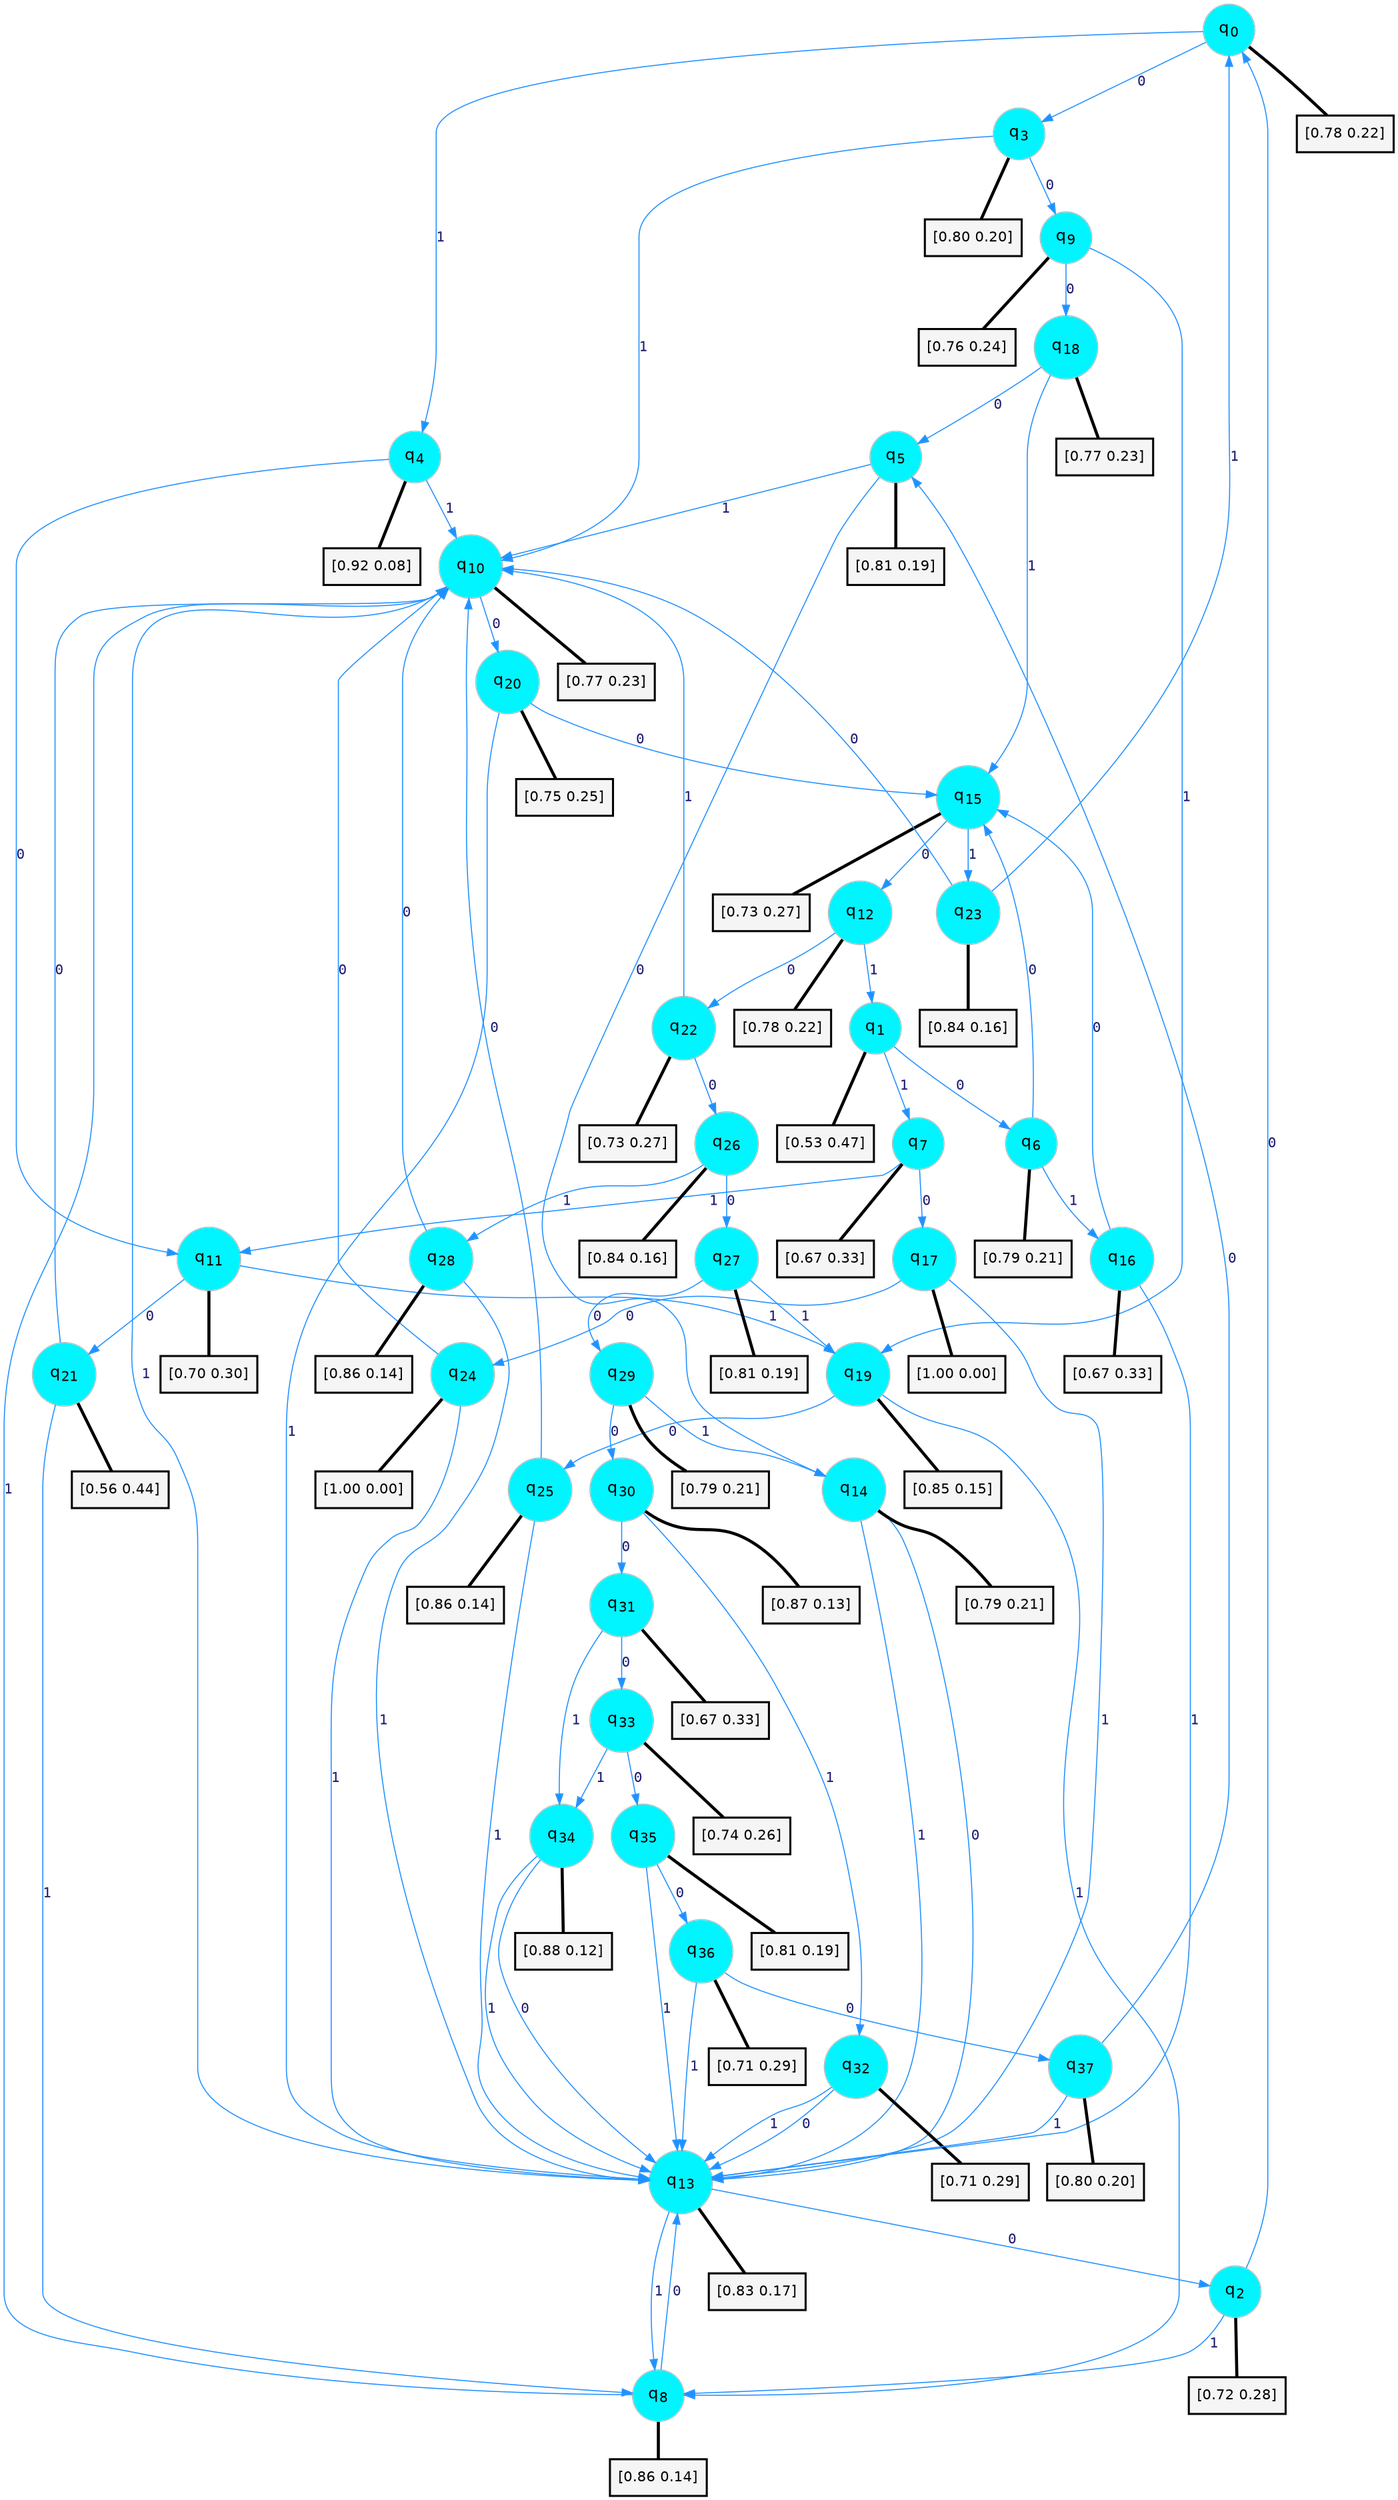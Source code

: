 digraph G {
graph [
bgcolor=transparent, dpi=300, rankdir=TD, size="40,25"];
node [
color=gray, fillcolor=turquoise1, fontcolor=black, fontname=Helvetica, fontsize=16, fontweight=bold, shape=circle, style=filled];
edge [
arrowsize=1, color=dodgerblue1, fontcolor=midnightblue, fontname=courier, fontweight=bold, penwidth=1, style=solid, weight=20];
0[label=<q<SUB>0</SUB>>];
1[label=<q<SUB>1</SUB>>];
2[label=<q<SUB>2</SUB>>];
3[label=<q<SUB>3</SUB>>];
4[label=<q<SUB>4</SUB>>];
5[label=<q<SUB>5</SUB>>];
6[label=<q<SUB>6</SUB>>];
7[label=<q<SUB>7</SUB>>];
8[label=<q<SUB>8</SUB>>];
9[label=<q<SUB>9</SUB>>];
10[label=<q<SUB>10</SUB>>];
11[label=<q<SUB>11</SUB>>];
12[label=<q<SUB>12</SUB>>];
13[label=<q<SUB>13</SUB>>];
14[label=<q<SUB>14</SUB>>];
15[label=<q<SUB>15</SUB>>];
16[label=<q<SUB>16</SUB>>];
17[label=<q<SUB>17</SUB>>];
18[label=<q<SUB>18</SUB>>];
19[label=<q<SUB>19</SUB>>];
20[label=<q<SUB>20</SUB>>];
21[label=<q<SUB>21</SUB>>];
22[label=<q<SUB>22</SUB>>];
23[label=<q<SUB>23</SUB>>];
24[label=<q<SUB>24</SUB>>];
25[label=<q<SUB>25</SUB>>];
26[label=<q<SUB>26</SUB>>];
27[label=<q<SUB>27</SUB>>];
28[label=<q<SUB>28</SUB>>];
29[label=<q<SUB>29</SUB>>];
30[label=<q<SUB>30</SUB>>];
31[label=<q<SUB>31</SUB>>];
32[label=<q<SUB>32</SUB>>];
33[label=<q<SUB>33</SUB>>];
34[label=<q<SUB>34</SUB>>];
35[label=<q<SUB>35</SUB>>];
36[label=<q<SUB>36</SUB>>];
37[label=<q<SUB>37</SUB>>];
38[label="[0.78 0.22]", shape=box,fontcolor=black, fontname=Helvetica, fontsize=14, penwidth=2, fillcolor=whitesmoke,color=black];
39[label="[0.53 0.47]", shape=box,fontcolor=black, fontname=Helvetica, fontsize=14, penwidth=2, fillcolor=whitesmoke,color=black];
40[label="[0.72 0.28]", shape=box,fontcolor=black, fontname=Helvetica, fontsize=14, penwidth=2, fillcolor=whitesmoke,color=black];
41[label="[0.80 0.20]", shape=box,fontcolor=black, fontname=Helvetica, fontsize=14, penwidth=2, fillcolor=whitesmoke,color=black];
42[label="[0.92 0.08]", shape=box,fontcolor=black, fontname=Helvetica, fontsize=14, penwidth=2, fillcolor=whitesmoke,color=black];
43[label="[0.81 0.19]", shape=box,fontcolor=black, fontname=Helvetica, fontsize=14, penwidth=2, fillcolor=whitesmoke,color=black];
44[label="[0.79 0.21]", shape=box,fontcolor=black, fontname=Helvetica, fontsize=14, penwidth=2, fillcolor=whitesmoke,color=black];
45[label="[0.67 0.33]", shape=box,fontcolor=black, fontname=Helvetica, fontsize=14, penwidth=2, fillcolor=whitesmoke,color=black];
46[label="[0.86 0.14]", shape=box,fontcolor=black, fontname=Helvetica, fontsize=14, penwidth=2, fillcolor=whitesmoke,color=black];
47[label="[0.76 0.24]", shape=box,fontcolor=black, fontname=Helvetica, fontsize=14, penwidth=2, fillcolor=whitesmoke,color=black];
48[label="[0.77 0.23]", shape=box,fontcolor=black, fontname=Helvetica, fontsize=14, penwidth=2, fillcolor=whitesmoke,color=black];
49[label="[0.70 0.30]", shape=box,fontcolor=black, fontname=Helvetica, fontsize=14, penwidth=2, fillcolor=whitesmoke,color=black];
50[label="[0.78 0.22]", shape=box,fontcolor=black, fontname=Helvetica, fontsize=14, penwidth=2, fillcolor=whitesmoke,color=black];
51[label="[0.83 0.17]", shape=box,fontcolor=black, fontname=Helvetica, fontsize=14, penwidth=2, fillcolor=whitesmoke,color=black];
52[label="[0.79 0.21]", shape=box,fontcolor=black, fontname=Helvetica, fontsize=14, penwidth=2, fillcolor=whitesmoke,color=black];
53[label="[0.73 0.27]", shape=box,fontcolor=black, fontname=Helvetica, fontsize=14, penwidth=2, fillcolor=whitesmoke,color=black];
54[label="[0.67 0.33]", shape=box,fontcolor=black, fontname=Helvetica, fontsize=14, penwidth=2, fillcolor=whitesmoke,color=black];
55[label="[1.00 0.00]", shape=box,fontcolor=black, fontname=Helvetica, fontsize=14, penwidth=2, fillcolor=whitesmoke,color=black];
56[label="[0.77 0.23]", shape=box,fontcolor=black, fontname=Helvetica, fontsize=14, penwidth=2, fillcolor=whitesmoke,color=black];
57[label="[0.85 0.15]", shape=box,fontcolor=black, fontname=Helvetica, fontsize=14, penwidth=2, fillcolor=whitesmoke,color=black];
58[label="[0.75 0.25]", shape=box,fontcolor=black, fontname=Helvetica, fontsize=14, penwidth=2, fillcolor=whitesmoke,color=black];
59[label="[0.56 0.44]", shape=box,fontcolor=black, fontname=Helvetica, fontsize=14, penwidth=2, fillcolor=whitesmoke,color=black];
60[label="[0.73 0.27]", shape=box,fontcolor=black, fontname=Helvetica, fontsize=14, penwidth=2, fillcolor=whitesmoke,color=black];
61[label="[0.84 0.16]", shape=box,fontcolor=black, fontname=Helvetica, fontsize=14, penwidth=2, fillcolor=whitesmoke,color=black];
62[label="[1.00 0.00]", shape=box,fontcolor=black, fontname=Helvetica, fontsize=14, penwidth=2, fillcolor=whitesmoke,color=black];
63[label="[0.86 0.14]", shape=box,fontcolor=black, fontname=Helvetica, fontsize=14, penwidth=2, fillcolor=whitesmoke,color=black];
64[label="[0.84 0.16]", shape=box,fontcolor=black, fontname=Helvetica, fontsize=14, penwidth=2, fillcolor=whitesmoke,color=black];
65[label="[0.81 0.19]", shape=box,fontcolor=black, fontname=Helvetica, fontsize=14, penwidth=2, fillcolor=whitesmoke,color=black];
66[label="[0.86 0.14]", shape=box,fontcolor=black, fontname=Helvetica, fontsize=14, penwidth=2, fillcolor=whitesmoke,color=black];
67[label="[0.79 0.21]", shape=box,fontcolor=black, fontname=Helvetica, fontsize=14, penwidth=2, fillcolor=whitesmoke,color=black];
68[label="[0.87 0.13]", shape=box,fontcolor=black, fontname=Helvetica, fontsize=14, penwidth=2, fillcolor=whitesmoke,color=black];
69[label="[0.67 0.33]", shape=box,fontcolor=black, fontname=Helvetica, fontsize=14, penwidth=2, fillcolor=whitesmoke,color=black];
70[label="[0.71 0.29]", shape=box,fontcolor=black, fontname=Helvetica, fontsize=14, penwidth=2, fillcolor=whitesmoke,color=black];
71[label="[0.74 0.26]", shape=box,fontcolor=black, fontname=Helvetica, fontsize=14, penwidth=2, fillcolor=whitesmoke,color=black];
72[label="[0.88 0.12]", shape=box,fontcolor=black, fontname=Helvetica, fontsize=14, penwidth=2, fillcolor=whitesmoke,color=black];
73[label="[0.81 0.19]", shape=box,fontcolor=black, fontname=Helvetica, fontsize=14, penwidth=2, fillcolor=whitesmoke,color=black];
74[label="[0.71 0.29]", shape=box,fontcolor=black, fontname=Helvetica, fontsize=14, penwidth=2, fillcolor=whitesmoke,color=black];
75[label="[0.80 0.20]", shape=box,fontcolor=black, fontname=Helvetica, fontsize=14, penwidth=2, fillcolor=whitesmoke,color=black];
0->3 [label=0];
0->4 [label=1];
0->38 [arrowhead=none, penwidth=3,color=black];
1->6 [label=0];
1->7 [label=1];
1->39 [arrowhead=none, penwidth=3,color=black];
2->0 [label=0];
2->8 [label=1];
2->40 [arrowhead=none, penwidth=3,color=black];
3->9 [label=0];
3->10 [label=1];
3->41 [arrowhead=none, penwidth=3,color=black];
4->11 [label=0];
4->10 [label=1];
4->42 [arrowhead=none, penwidth=3,color=black];
5->14 [label=0];
5->10 [label=1];
5->43 [arrowhead=none, penwidth=3,color=black];
6->15 [label=0];
6->16 [label=1];
6->44 [arrowhead=none, penwidth=3,color=black];
7->17 [label=0];
7->11 [label=1];
7->45 [arrowhead=none, penwidth=3,color=black];
8->13 [label=0];
8->10 [label=1];
8->46 [arrowhead=none, penwidth=3,color=black];
9->18 [label=0];
9->19 [label=1];
9->47 [arrowhead=none, penwidth=3,color=black];
10->20 [label=0];
10->13 [label=1];
10->48 [arrowhead=none, penwidth=3,color=black];
11->21 [label=0];
11->19 [label=1];
11->49 [arrowhead=none, penwidth=3,color=black];
12->22 [label=0];
12->1 [label=1];
12->50 [arrowhead=none, penwidth=3,color=black];
13->2 [label=0];
13->8 [label=1];
13->51 [arrowhead=none, penwidth=3,color=black];
14->13 [label=0];
14->13 [label=1];
14->52 [arrowhead=none, penwidth=3,color=black];
15->12 [label=0];
15->23 [label=1];
15->53 [arrowhead=none, penwidth=3,color=black];
16->15 [label=0];
16->13 [label=1];
16->54 [arrowhead=none, penwidth=3,color=black];
17->24 [label=0];
17->13 [label=1];
17->55 [arrowhead=none, penwidth=3,color=black];
18->5 [label=0];
18->15 [label=1];
18->56 [arrowhead=none, penwidth=3,color=black];
19->25 [label=0];
19->8 [label=1];
19->57 [arrowhead=none, penwidth=3,color=black];
20->15 [label=0];
20->13 [label=1];
20->58 [arrowhead=none, penwidth=3,color=black];
21->10 [label=0];
21->8 [label=1];
21->59 [arrowhead=none, penwidth=3,color=black];
22->26 [label=0];
22->10 [label=1];
22->60 [arrowhead=none, penwidth=3,color=black];
23->10 [label=0];
23->0 [label=1];
23->61 [arrowhead=none, penwidth=3,color=black];
24->10 [label=0];
24->13 [label=1];
24->62 [arrowhead=none, penwidth=3,color=black];
25->10 [label=0];
25->13 [label=1];
25->63 [arrowhead=none, penwidth=3,color=black];
26->27 [label=0];
26->28 [label=1];
26->64 [arrowhead=none, penwidth=3,color=black];
27->29 [label=0];
27->19 [label=1];
27->65 [arrowhead=none, penwidth=3,color=black];
28->10 [label=0];
28->13 [label=1];
28->66 [arrowhead=none, penwidth=3,color=black];
29->30 [label=0];
29->14 [label=1];
29->67 [arrowhead=none, penwidth=3,color=black];
30->31 [label=0];
30->32 [label=1];
30->68 [arrowhead=none, penwidth=3,color=black];
31->33 [label=0];
31->34 [label=1];
31->69 [arrowhead=none, penwidth=3,color=black];
32->13 [label=0];
32->13 [label=1];
32->70 [arrowhead=none, penwidth=3,color=black];
33->35 [label=0];
33->34 [label=1];
33->71 [arrowhead=none, penwidth=3,color=black];
34->13 [label=0];
34->13 [label=1];
34->72 [arrowhead=none, penwidth=3,color=black];
35->36 [label=0];
35->13 [label=1];
35->73 [arrowhead=none, penwidth=3,color=black];
36->37 [label=0];
36->13 [label=1];
36->74 [arrowhead=none, penwidth=3,color=black];
37->5 [label=0];
37->13 [label=1];
37->75 [arrowhead=none, penwidth=3,color=black];
}
